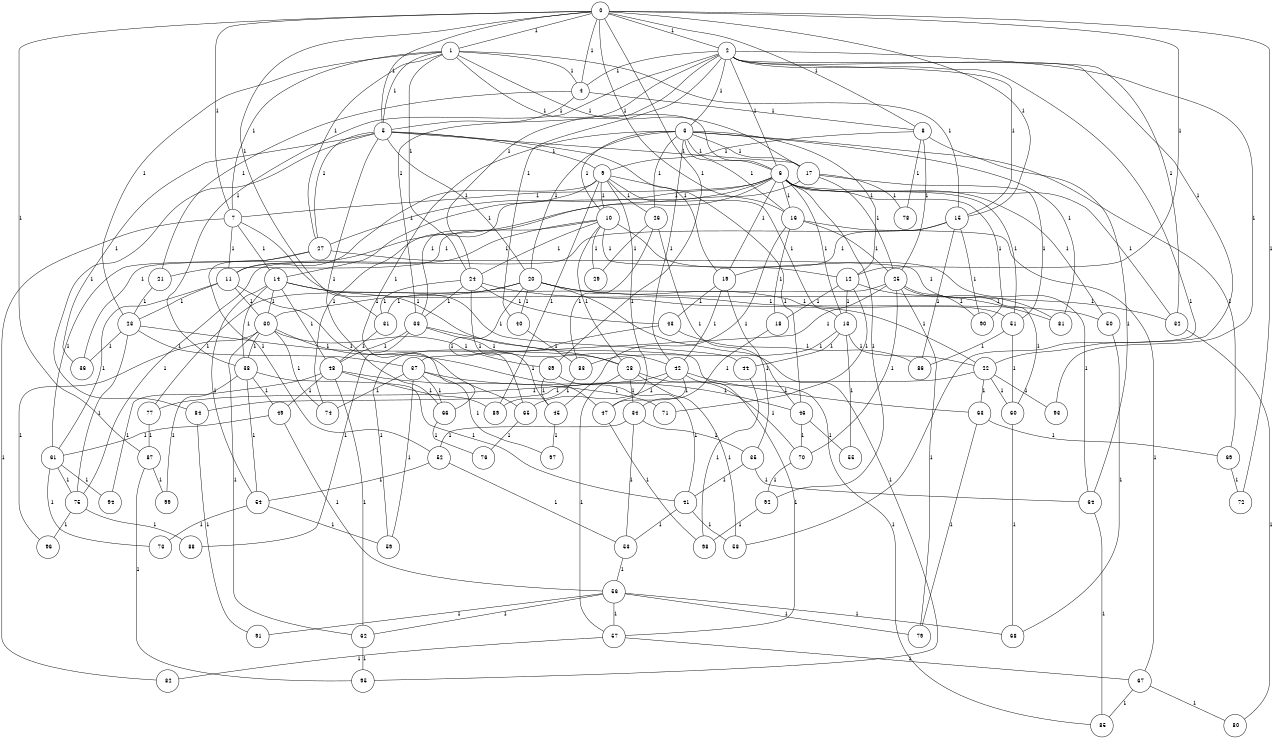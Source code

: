 graph G {
size="8.5,11;"
ratio = "expand;"
fixedsize="true;"
overlap="scale;"
node[shape=circle,width=.12,hight=.12,fontsize=12]
edge[fontsize=12]

0[label=" 0" color=black, pos="1.6605664,0.56473404!"];
1[label=" 1" color=black, pos="1.1469114,2.0471406!"];
2[label=" 2" color=black, pos="2.8921921,1.8573249!"];
3[label=" 3" color=black, pos="1.4322876,2.0401097!"];
4[label=" 4" color=black, pos="2.8456844,1.8566781!"];
5[label=" 5" color=black, pos="1.917792,2.2719065!"];
6[label=" 6" color=black, pos="0.23110989,0.73373388!"];
7[label=" 7" color=black, pos="0.56043073,1.4338171!"];
8[label=" 8" color=black, pos="2.7754726,1.8624733!"];
9[label=" 9" color=black, pos="0.8250342,2.9125401!"];
10[label=" 10" color=black, pos="2.217196,1.0732882!"];
11[label=" 11" color=black, pos="2.5431108,1.6602046!"];
12[label=" 12" color=black, pos="1.1260462,2.7699178!"];
13[label=" 13" color=black, pos="1.4695577,0.032448181!"];
14[label=" 14" color=black, pos="1.5153533,0.80906313!"];
15[label=" 15" color=black, pos="2.2992153,0.29678115!"];
16[label=" 16" color=black, pos="2.2414313,2.997072!"];
17[label=" 17" color=black, pos="0.068868308,1.7836919!"];
18[label=" 18" color=black, pos="1.6794771,0.9355479!"];
19[label=" 19" color=black, pos="0.97037795,2.6113832!"];
20[label=" 20" color=black, pos="2.1126352,0.14026224!"];
21[label=" 21" color=black, pos="1.4231254,1.2828605!"];
22[label=" 22" color=black, pos="0.93889248,1.0142627!"];
23[label=" 23" color=black, pos="2.3348038,2.3127958!"];
24[label=" 24" color=black, pos="0.47029831,1.6427007!"];
25[label=" 25" color=black, pos="1.21948,1.8252309!"];
26[label=" 26" color=black, pos="2.2833727,1.1215449!"];
27[label=" 27" color=black, pos="1.3565313,0.35017472!"];
28[label=" 28" color=black, pos="0.11422912,1.0513595!"];
29[label=" 29" color=black, pos="2.6631474,2.4758332!"];
30[label=" 30" color=black, pos="1.4261435,2.8401477!"];
31[label=" 31" color=black, pos="2.8011398,2.3371825!"];
32[label=" 32" color=black, pos="1.4628113,0.81060468!"];
33[label=" 33" color=black, pos="1.4062758,1.5812483!"];
34[label=" 34" color=black, pos="0.39661443,2.9433991!"];
35[label=" 35" color=black, pos="1.4357214,1.2223124!"];
36[label=" 36" color=black, pos="1.7840108,1.087305!"];
37[label=" 37" color=black, pos="1.6078918,1.049198!"];
38[label=" 38" color=black, pos="2.0532341,0.79498269!"];
39[label=" 39" color=black, pos="1.0422893,2.1258119!"];
40[label=" 40" color=black, pos="1.1120485,1.1873919!"];
41[label=" 41" color=black, pos="0.57225216,1.2079728!"];
42[label=" 42" color=black, pos="0.47143353,1.7220124!"];
43[label=" 43" color=black, pos="1.4449457,1.4571055!"];
44[label=" 44" color=black, pos="0.21799655,1.6761147!"];
45[label=" 45" color=black, pos="1.1075486,0.85992364!"];
46[label=" 46" color=black, pos="1.6146584,0.015156544!"];
47[label=" 47" color=black, pos="2.7870715,0.1620483!"];
48[label=" 48" color=black, pos="1.077385,1.4174443!"];
49[label=" 49" color=black, pos="2.1180804,1.6185037!"];
50[label=" 50" color=black, pos="0.77678897,0.49666891!"];
51[label=" 51" color=black, pos="0.28484085,0.45069116!"];
52[label=" 52" color=black, pos="2.4981848,1.3287257!"];
53[label=" 53" color=black, pos="0.85211851,2.7665162!"];
54[label=" 54" color=black, pos="1.8435557,2.1237247!"];
55[label=" 55" color=black, pos="1.9226412,0.52974724!"];
56[label=" 56" color=black, pos="0.63521317,1.6496633!"];
57[label=" 57" color=black, pos="0.57260863,2.3428076!"];
58[label=" 58" color=black, pos="0.60868319,1.5711323!"];
59[label=" 59" color=black, pos="1.7932509,1.3963614!"];
60[label=" 60" color=black, pos="2.1486292,1.8971692!"];
61[label=" 61" color=black, pos="2.9137365,1.4675247!"];
62[label=" 62" color=black, pos="1.4453581,0.38791945!"];
63[label=" 63" color=black, pos="0.87702234,2.3680255!"];
64[label=" 64" color=black, pos="2.8648582,0.26552913!"];
65[label=" 65" color=black, pos="2.2858558,1.7868645!"];
66[label=" 66" color=black, pos="2.4478132,0.78806304!"];
67[label=" 67" color=black, pos="0.37982019,1.5324998!"];
68[label=" 68" color=black, pos="1.9095117,2.5291972!"];
69[label=" 69" color=black, pos="0.093354365,0.58054042!"];
70[label=" 70" color=black, pos="1.5879713,2.9067118!"];
71[label=" 71" color=black, pos="1.8861266,1.9772292!"];
72[label=" 72" color=black, pos="1.292426,1.1884517!"];
73[label=" 73" color=black, pos="2.851095,1.4728208!"];
74[label=" 74" color=black, pos="1.3333129,1.5399723!"];
75[label=" 75" color=black, pos="0.44530834,2.2415825!"];
76[label=" 76" color=black, pos="0.50214111,1.1780682!"];
77[label=" 77" color=black, pos="1.7675016,2.134208!"];
78[label=" 78" color=black, pos="1.7270685,0.82046654!"];
79[label=" 79" color=black, pos="1.315657,0.36417983!"];
80[label=" 80" color=black, pos="0.040453973,0.18636478!"];
81[label=" 81" color=black, pos="2.5279476,0.1904572!"];
82[label=" 82" color=black, pos="1.9200694,0.57439354!"];
83[label=" 83" color=black, pos="0.80290165,2.7201978!"];
84[label=" 84" color=black, pos="1.5867557,1.9005382!"];
85[label=" 85" color=black, pos="0.65687458,2.7097302!"];
86[label=" 86" color=black, pos="1.075666,1.9971381!"];
87[label=" 87" color=black, pos="1.3278925,1.9994059!"];
88[label=" 88" color=black, pos="2.9139494,2.2598954!"];
89[label=" 89" color=black, pos="2.8449563,0.30315748!"];
90[label=" 90" color=black, pos="0.18078215,1.1304035!"];
91[label=" 91" color=black, pos="0.69352706,1.2887266!"];
92[label=" 92" color=black, pos="2.7488673,1.6345401!"];
93[label=" 93" color=black, pos="1.224011,1.7896849!"];
94[label=" 94" color=black, pos="2.8744671,1.6909999!"];
95[label=" 95" color=black, pos="1.1481409,0.57070607!"];
96[label=" 96" color=black, pos="1.8761765,0.50398733!"];
97[label=" 97" color=black, pos="0.28095412,1.4861585!"];
98[label=" 98" color=black, pos="2.6846958,1.4454201!"];
99[label=" 99" color=black, pos="1.4671633,0.65850568!"];
0--1[label="1"]
0--2[label="1"]
0--4[label="1"]
0--5[label="1"]
0--7[label="1"]
0--8[label="1"]
0--12[label="1"]
0--15[label="1"]
0--16[label="1"]
0--31[label="1"]
0--39[label="1"]
0--72[label="1"]
0--87[label="1"]
1--4[label="1"]
1--5[label="1"]
1--6[label="1"]
1--7[label="1"]
1--15[label="1"]
1--17[label="1"]
1--23[label="1"]
1--24[label="1"]
1--27[label="1"]
2--3[label="1"]
2--4[label="1"]
2--6[label="1"]
2--15[label="1"]
2--22[label="1"]
2--24[label="1"]
2--32[label="1"]
2--33[label="1"]
2--38[label="1"]
2--40[label="1"]
2--58[label="1"]
2--93[label="1"]
3--6[label="1"]
3--10[label="1"]
3--12[label="1"]
3--16[label="1"]
3--17[label="1"]
3--20[label="1"]
3--26[label="1"]
3--42[label="1"]
3--66[label="1"]
3--69[label="1"]
3--81[label="1"]
4--5[label="1"]
4--8[label="1"]
4--21[label="1"]
5--9[label="1"]
5--17[label="1"]
5--19[label="1"]
5--20[label="1"]
5--27[label="1"]
5--36[label="1"]
5--66[label="1"]
5--84[label="1"]
6--7[label="1"]
6--13[label="1"]
6--16[label="1"]
6--19[label="1"]
6--27[label="1"]
6--32[label="1"]
6--33[label="1"]
6--50[label="1"]
6--51[label="1"]
6--74[label="1"]
6--90[label="1"]
6--92[label="1"]
7--11[label="1"]
7--14[label="1"]
7--28[label="1"]
7--82[label="1"]
8--9[label="1"]
8--25[label="1"]
8--64[label="1"]
8--78[label="1"]
9--10[label="1"]
9--11[label="1"]
9--13[label="1"]
9--14[label="1"]
9--26[label="1"]
9--46[label="1"]
9--47[label="1"]
9--89[label="1"]
10--11[label="1"]
10--12[label="1"]
10--21[label="1"]
10--24[label="1"]
10--28[label="1"]
10--29[label="1"]
10--64[label="1"]
11--23[label="1"]
11--30[label="1"]
11--61[label="1"]
11--65[label="1"]
12--13[label="1"]
12--18[label="1"]
12--71[label="1"]
12--81[label="1"]
13--22[label="1"]
13--44[label="1"]
13--55[label="1"]
13--83[label="1"]
14--22[label="1"]
14--30[label="1"]
14--38[label="1"]
14--44[label="1"]
14--48[label="1"]
14--54[label="1"]
15--19[label="1"]
15--75[label="1"]
15--86[label="1"]
15--90[label="1"]
16--18[label="1"]
16--25[label="1"]
16--45[label="1"]
16--67[label="1"]
17--25[label="1"]
17--36[label="1"]
17--51[label="1"]
17--78[label="1"]
18--34[label="1"]
19--35[label="1"]
19--42[label="1"]
19--43[label="1"]
20--30[label="1"]
20--32[label="1"]
20--40[label="1"]
20--51[label="1"]
20--65[label="1"]
20--77[label="1"]
20--95[label="1"]
21--23[label="1"]
22--60[label="1"]
22--63[label="1"]
22--84[label="1"]
22--93[label="1"]
23--28[label="1"]
23--36[label="1"]
23--37[label="1"]
23--75[label="1"]
24--31[label="1"]
24--33[label="1"]
24--43[label="1"]
24--45[label="1"]
24--50[label="1"]
25--31[label="1"]
25--37[label="1"]
25--60[label="1"]
25--70[label="1"]
25--79[label="1"]
25--90[label="1"]
26--29[label="1"]
26--46[label="1"]
26--83[label="1"]
27--52[label="1"]
27--61[label="1"]
27--81[label="1"]
28--34[label="1"]
28--57[label="1"]
28--58[label="1"]
28--70[label="1"]
30--38[label="1"]
30--39[label="1"]
30--47[label="1"]
30--62[label="1"]
30--74[label="1"]
30--96[label="1"]
31--48[label="1"]
32--80[label="1"]
33--42[label="1"]
33--48[label="1"]
33--85[label="1"]
33--88[label="1"]
34--35[label="1"]
34--52[label="1"]
34--53[label="1"]
35--41[label="1"]
35--64[label="1"]
37--46[label="1"]
37--59[label="1"]
37--66[label="1"]
37--74[label="1"]
37--97[label="1"]
38--41[label="1"]
38--49[label="1"]
38--54[label="1"]
38--99[label="1"]
39--41[label="1"]
39--45[label="1"]
40--83[label="1"]
41--53[label="1"]
41--58[label="1"]
42--47[label="1"]
42--57[label="1"]
42--63[label="1"]
42--65[label="1"]
42--77[label="1"]
43--59[label="1"]
43--86[label="1"]
44--98[label="1"]
45--97[label="1"]
46--55[label="1"]
46--70[label="1"]
47--98[label="1"]
48--49[label="1"]
48--62[label="1"]
48--71[label="1"]
48--89[label="1"]
48--94[label="1"]
49--56[label="1"]
49--61[label="1"]
50--68[label="1"]
51--60[label="1"]
51--86[label="1"]
52--53[label="1"]
52--54[label="1"]
53--56[label="1"]
54--59[label="1"]
54--73[label="1"]
56--57[label="1"]
56--62[label="1"]
56--68[label="1"]
56--79[label="1"]
56--91[label="1"]
57--67[label="1"]
57--82[label="1"]
60--68[label="1"]
61--73[label="1"]
61--75[label="1"]
61--94[label="1"]
62--95[label="1"]
63--69[label="1"]
63--79[label="1"]
64--85[label="1"]
65--76[label="1"]
66--76[label="1"]
67--80[label="1"]
67--85[label="1"]
69--72[label="1"]
70--92[label="1"]
75--88[label="1"]
75--96[label="1"]
77--87[label="1"]
83--89[label="1"]
84--91[label="1"]
87--95[label="1"]
87--99[label="1"]
92--98[label="1"]

}

